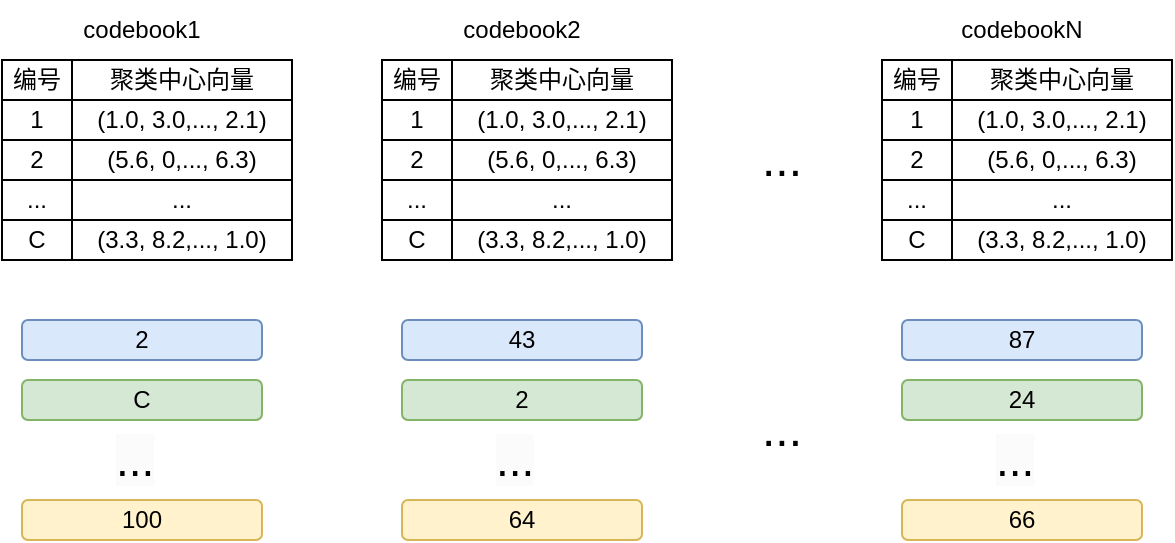 <mxfile version="21.6.6" type="github">
  <diagram name="第 1 页" id="SKicSSFwOlTWrreZmX5g">
    <mxGraphModel dx="1050" dy="549" grid="1" gridSize="10" guides="1" tooltips="1" connect="1" arrows="1" fold="1" page="1" pageScale="1" pageWidth="827" pageHeight="1169" math="0" shadow="0">
      <root>
        <mxCell id="0" />
        <mxCell id="1" parent="0" />
        <mxCell id="8dvATs8xLb3km3vGGGbq-1" value="1" style="rounded=0;whiteSpace=wrap;html=1;" vertex="1" parent="1">
          <mxGeometry x="90" y="90" width="35" height="20" as="geometry" />
        </mxCell>
        <mxCell id="8dvATs8xLb3km3vGGGbq-2" value="(1.0, 3.0,..., 2.1)" style="rounded=0;whiteSpace=wrap;html=1;" vertex="1" parent="1">
          <mxGeometry x="125" y="90" width="110" height="20" as="geometry" />
        </mxCell>
        <mxCell id="8dvATs8xLb3km3vGGGbq-3" value="编号" style="rounded=0;whiteSpace=wrap;html=1;" vertex="1" parent="1">
          <mxGeometry x="90" y="70" width="35" height="20" as="geometry" />
        </mxCell>
        <mxCell id="8dvATs8xLb3km3vGGGbq-4" value="聚类中心向量" style="rounded=0;whiteSpace=wrap;html=1;" vertex="1" parent="1">
          <mxGeometry x="125" y="70" width="110" height="20" as="geometry" />
        </mxCell>
        <mxCell id="8dvATs8xLb3km3vGGGbq-5" value="2" style="rounded=0;whiteSpace=wrap;html=1;" vertex="1" parent="1">
          <mxGeometry x="90" y="110" width="35" height="20" as="geometry" />
        </mxCell>
        <mxCell id="8dvATs8xLb3km3vGGGbq-6" value="(5.6, 0,..., 6.3)" style="rounded=0;whiteSpace=wrap;html=1;" vertex="1" parent="1">
          <mxGeometry x="125" y="110" width="110" height="20" as="geometry" />
        </mxCell>
        <mxCell id="8dvATs8xLb3km3vGGGbq-7" value="..." style="rounded=0;whiteSpace=wrap;html=1;" vertex="1" parent="1">
          <mxGeometry x="90" y="130" width="35" height="20" as="geometry" />
        </mxCell>
        <mxCell id="8dvATs8xLb3km3vGGGbq-8" value="..." style="rounded=0;whiteSpace=wrap;html=1;" vertex="1" parent="1">
          <mxGeometry x="125" y="130" width="110" height="20" as="geometry" />
        </mxCell>
        <mxCell id="8dvATs8xLb3km3vGGGbq-9" value="C" style="rounded=0;whiteSpace=wrap;html=1;" vertex="1" parent="1">
          <mxGeometry x="90" y="150" width="35" height="20" as="geometry" />
        </mxCell>
        <mxCell id="8dvATs8xLb3km3vGGGbq-10" value="(3.3, 8.2,..., 1.0)" style="rounded=0;whiteSpace=wrap;html=1;" vertex="1" parent="1">
          <mxGeometry x="125" y="150" width="110" height="20" as="geometry" />
        </mxCell>
        <mxCell id="8dvATs8xLb3km3vGGGbq-11" value="codebook1" style="text;strokeColor=none;align=center;fillColor=none;html=1;verticalAlign=middle;whiteSpace=wrap;rounded=0;" vertex="1" parent="1">
          <mxGeometry x="130" y="40" width="60" height="30" as="geometry" />
        </mxCell>
        <mxCell id="8dvATs8xLb3km3vGGGbq-12" value="1" style="rounded=0;whiteSpace=wrap;html=1;" vertex="1" parent="1">
          <mxGeometry x="280" y="90" width="35" height="20" as="geometry" />
        </mxCell>
        <mxCell id="8dvATs8xLb3km3vGGGbq-13" value="(1.0, 3.0,..., 2.1)" style="rounded=0;whiteSpace=wrap;html=1;" vertex="1" parent="1">
          <mxGeometry x="315" y="90" width="110" height="20" as="geometry" />
        </mxCell>
        <mxCell id="8dvATs8xLb3km3vGGGbq-14" value="编号" style="rounded=0;whiteSpace=wrap;html=1;" vertex="1" parent="1">
          <mxGeometry x="280" y="70" width="35" height="20" as="geometry" />
        </mxCell>
        <mxCell id="8dvATs8xLb3km3vGGGbq-15" value="聚类中心向量" style="rounded=0;whiteSpace=wrap;html=1;" vertex="1" parent="1">
          <mxGeometry x="315" y="70" width="110" height="20" as="geometry" />
        </mxCell>
        <mxCell id="8dvATs8xLb3km3vGGGbq-16" value="2" style="rounded=0;whiteSpace=wrap;html=1;" vertex="1" parent="1">
          <mxGeometry x="280" y="110" width="35" height="20" as="geometry" />
        </mxCell>
        <mxCell id="8dvATs8xLb3km3vGGGbq-17" value="(5.6, 0,..., 6.3)" style="rounded=0;whiteSpace=wrap;html=1;" vertex="1" parent="1">
          <mxGeometry x="315" y="110" width="110" height="20" as="geometry" />
        </mxCell>
        <mxCell id="8dvATs8xLb3km3vGGGbq-18" value="..." style="rounded=0;whiteSpace=wrap;html=1;" vertex="1" parent="1">
          <mxGeometry x="280" y="130" width="35" height="20" as="geometry" />
        </mxCell>
        <mxCell id="8dvATs8xLb3km3vGGGbq-19" value="..." style="rounded=0;whiteSpace=wrap;html=1;" vertex="1" parent="1">
          <mxGeometry x="315" y="130" width="110" height="20" as="geometry" />
        </mxCell>
        <mxCell id="8dvATs8xLb3km3vGGGbq-20" value="C" style="rounded=0;whiteSpace=wrap;html=1;" vertex="1" parent="1">
          <mxGeometry x="280" y="150" width="35" height="20" as="geometry" />
        </mxCell>
        <mxCell id="8dvATs8xLb3km3vGGGbq-21" value="(3.3, 8.2,..., 1.0)" style="rounded=0;whiteSpace=wrap;html=1;" vertex="1" parent="1">
          <mxGeometry x="315" y="150" width="110" height="20" as="geometry" />
        </mxCell>
        <mxCell id="8dvATs8xLb3km3vGGGbq-22" value="codebook2" style="text;strokeColor=none;align=center;fillColor=none;html=1;verticalAlign=middle;whiteSpace=wrap;rounded=0;" vertex="1" parent="1">
          <mxGeometry x="320" y="40" width="60" height="30" as="geometry" />
        </mxCell>
        <mxCell id="8dvATs8xLb3km3vGGGbq-23" value="1" style="rounded=0;whiteSpace=wrap;html=1;" vertex="1" parent="1">
          <mxGeometry x="530" y="90" width="35" height="20" as="geometry" />
        </mxCell>
        <mxCell id="8dvATs8xLb3km3vGGGbq-24" value="(1.0, 3.0,..., 2.1)" style="rounded=0;whiteSpace=wrap;html=1;" vertex="1" parent="1">
          <mxGeometry x="565" y="90" width="110" height="20" as="geometry" />
        </mxCell>
        <mxCell id="8dvATs8xLb3km3vGGGbq-25" value="编号" style="rounded=0;whiteSpace=wrap;html=1;" vertex="1" parent="1">
          <mxGeometry x="530" y="70" width="35" height="20" as="geometry" />
        </mxCell>
        <mxCell id="8dvATs8xLb3km3vGGGbq-26" value="聚类中心向量" style="rounded=0;whiteSpace=wrap;html=1;" vertex="1" parent="1">
          <mxGeometry x="565" y="70" width="110" height="20" as="geometry" />
        </mxCell>
        <mxCell id="8dvATs8xLb3km3vGGGbq-27" value="2" style="rounded=0;whiteSpace=wrap;html=1;" vertex="1" parent="1">
          <mxGeometry x="530" y="110" width="35" height="20" as="geometry" />
        </mxCell>
        <mxCell id="8dvATs8xLb3km3vGGGbq-28" value="(5.6, 0,..., 6.3)" style="rounded=0;whiteSpace=wrap;html=1;" vertex="1" parent="1">
          <mxGeometry x="565" y="110" width="110" height="20" as="geometry" />
        </mxCell>
        <mxCell id="8dvATs8xLb3km3vGGGbq-29" value="..." style="rounded=0;whiteSpace=wrap;html=1;" vertex="1" parent="1">
          <mxGeometry x="530" y="130" width="35" height="20" as="geometry" />
        </mxCell>
        <mxCell id="8dvATs8xLb3km3vGGGbq-30" value="..." style="rounded=0;whiteSpace=wrap;html=1;" vertex="1" parent="1">
          <mxGeometry x="565" y="130" width="110" height="20" as="geometry" />
        </mxCell>
        <mxCell id="8dvATs8xLb3km3vGGGbq-31" value="C" style="rounded=0;whiteSpace=wrap;html=1;" vertex="1" parent="1">
          <mxGeometry x="530" y="150" width="35" height="20" as="geometry" />
        </mxCell>
        <mxCell id="8dvATs8xLb3km3vGGGbq-32" value="(3.3, 8.2,..., 1.0)" style="rounded=0;whiteSpace=wrap;html=1;" vertex="1" parent="1">
          <mxGeometry x="565" y="150" width="110" height="20" as="geometry" />
        </mxCell>
        <mxCell id="8dvATs8xLb3km3vGGGbq-33" value="codebookN" style="text;strokeColor=none;align=center;fillColor=none;html=1;verticalAlign=middle;whiteSpace=wrap;rounded=0;" vertex="1" parent="1">
          <mxGeometry x="570" y="40" width="60" height="30" as="geometry" />
        </mxCell>
        <mxCell id="8dvATs8xLb3km3vGGGbq-34" value="&lt;font style=&quot;font-size: 24px;&quot;&gt;...&lt;/font&gt;" style="text;strokeColor=none;align=center;fillColor=none;html=1;verticalAlign=middle;whiteSpace=wrap;rounded=0;" vertex="1" parent="1">
          <mxGeometry x="450" y="105" width="60" height="30" as="geometry" />
        </mxCell>
        <mxCell id="8dvATs8xLb3km3vGGGbq-35" value="2" style="rounded=1;whiteSpace=wrap;html=1;fillColor=#dae8fc;strokeColor=#6c8ebf;" vertex="1" parent="1">
          <mxGeometry x="100" y="200" width="120" height="20" as="geometry" />
        </mxCell>
        <mxCell id="8dvATs8xLb3km3vGGGbq-36" value="C" style="rounded=1;whiteSpace=wrap;html=1;fillColor=#d5e8d4;strokeColor=#82b366;" vertex="1" parent="1">
          <mxGeometry x="100" y="230" width="120" height="20" as="geometry" />
        </mxCell>
        <mxCell id="8dvATs8xLb3km3vGGGbq-37" value="100" style="rounded=1;whiteSpace=wrap;html=1;fillColor=#fff2cc;strokeColor=#d6b656;" vertex="1" parent="1">
          <mxGeometry x="100" y="290" width="120" height="20" as="geometry" />
        </mxCell>
        <mxCell id="8dvATs8xLb3km3vGGGbq-38" value="&lt;span style=&quot;color: rgb(0, 0, 0); font-family: Helvetica; font-size: 23px; font-style: normal; font-variant-ligatures: normal; font-variant-caps: normal; font-weight: 400; letter-spacing: normal; orphans: 2; text-align: center; text-indent: 0px; text-transform: none; widows: 2; word-spacing: 0px; -webkit-text-stroke-width: 0px; background-color: rgb(251, 251, 251); text-decoration-thickness: initial; text-decoration-style: initial; text-decoration-color: initial; float: none; display: inline !important;&quot;&gt;...&lt;/span&gt;" style="text;whiteSpace=wrap;html=1;" vertex="1" parent="1">
          <mxGeometry x="145" y="250" width="30" height="20" as="geometry" />
        </mxCell>
        <mxCell id="8dvATs8xLb3km3vGGGbq-39" value="43" style="rounded=1;whiteSpace=wrap;html=1;fillColor=#dae8fc;strokeColor=#6c8ebf;" vertex="1" parent="1">
          <mxGeometry x="290" y="200" width="120" height="20" as="geometry" />
        </mxCell>
        <mxCell id="8dvATs8xLb3km3vGGGbq-40" value="2" style="rounded=1;whiteSpace=wrap;html=1;fillColor=#d5e8d4;strokeColor=#82b366;" vertex="1" parent="1">
          <mxGeometry x="290" y="230" width="120" height="20" as="geometry" />
        </mxCell>
        <mxCell id="8dvATs8xLb3km3vGGGbq-41" value="64" style="rounded=1;whiteSpace=wrap;html=1;fillColor=#fff2cc;strokeColor=#d6b656;" vertex="1" parent="1">
          <mxGeometry x="290" y="290" width="120" height="20" as="geometry" />
        </mxCell>
        <mxCell id="8dvATs8xLb3km3vGGGbq-42" value="&lt;span style=&quot;color: rgb(0, 0, 0); font-family: Helvetica; font-size: 23px; font-style: normal; font-variant-ligatures: normal; font-variant-caps: normal; font-weight: 400; letter-spacing: normal; orphans: 2; text-align: center; text-indent: 0px; text-transform: none; widows: 2; word-spacing: 0px; -webkit-text-stroke-width: 0px; background-color: rgb(251, 251, 251); text-decoration-thickness: initial; text-decoration-style: initial; text-decoration-color: initial; float: none; display: inline !important;&quot;&gt;...&lt;/span&gt;" style="text;whiteSpace=wrap;html=1;" vertex="1" parent="1">
          <mxGeometry x="335" y="250" width="30" height="20" as="geometry" />
        </mxCell>
        <mxCell id="8dvATs8xLb3km3vGGGbq-43" value="87" style="rounded=1;whiteSpace=wrap;html=1;fillColor=#dae8fc;strokeColor=#6c8ebf;" vertex="1" parent="1">
          <mxGeometry x="540" y="200" width="120" height="20" as="geometry" />
        </mxCell>
        <mxCell id="8dvATs8xLb3km3vGGGbq-44" value="24" style="rounded=1;whiteSpace=wrap;html=1;fillColor=#d5e8d4;strokeColor=#82b366;" vertex="1" parent="1">
          <mxGeometry x="540" y="230" width="120" height="20" as="geometry" />
        </mxCell>
        <mxCell id="8dvATs8xLb3km3vGGGbq-45" value="66" style="rounded=1;whiteSpace=wrap;html=1;fillColor=#fff2cc;strokeColor=#d6b656;" vertex="1" parent="1">
          <mxGeometry x="540" y="290" width="120" height="20" as="geometry" />
        </mxCell>
        <mxCell id="8dvATs8xLb3km3vGGGbq-46" value="&lt;span style=&quot;color: rgb(0, 0, 0); font-family: Helvetica; font-size: 23px; font-style: normal; font-variant-ligatures: normal; font-variant-caps: normal; font-weight: 400; letter-spacing: normal; orphans: 2; text-align: center; text-indent: 0px; text-transform: none; widows: 2; word-spacing: 0px; -webkit-text-stroke-width: 0px; background-color: rgb(251, 251, 251); text-decoration-thickness: initial; text-decoration-style: initial; text-decoration-color: initial; float: none; display: inline !important;&quot;&gt;...&lt;/span&gt;" style="text;whiteSpace=wrap;html=1;" vertex="1" parent="1">
          <mxGeometry x="585" y="250" width="30" height="20" as="geometry" />
        </mxCell>
        <mxCell id="8dvATs8xLb3km3vGGGbq-47" value="&lt;font style=&quot;font-size: 24px;&quot;&gt;...&lt;/font&gt;" style="text;strokeColor=none;align=center;fillColor=none;html=1;verticalAlign=middle;whiteSpace=wrap;rounded=0;" vertex="1" parent="1">
          <mxGeometry x="450" y="240" width="60" height="30" as="geometry" />
        </mxCell>
      </root>
    </mxGraphModel>
  </diagram>
</mxfile>
